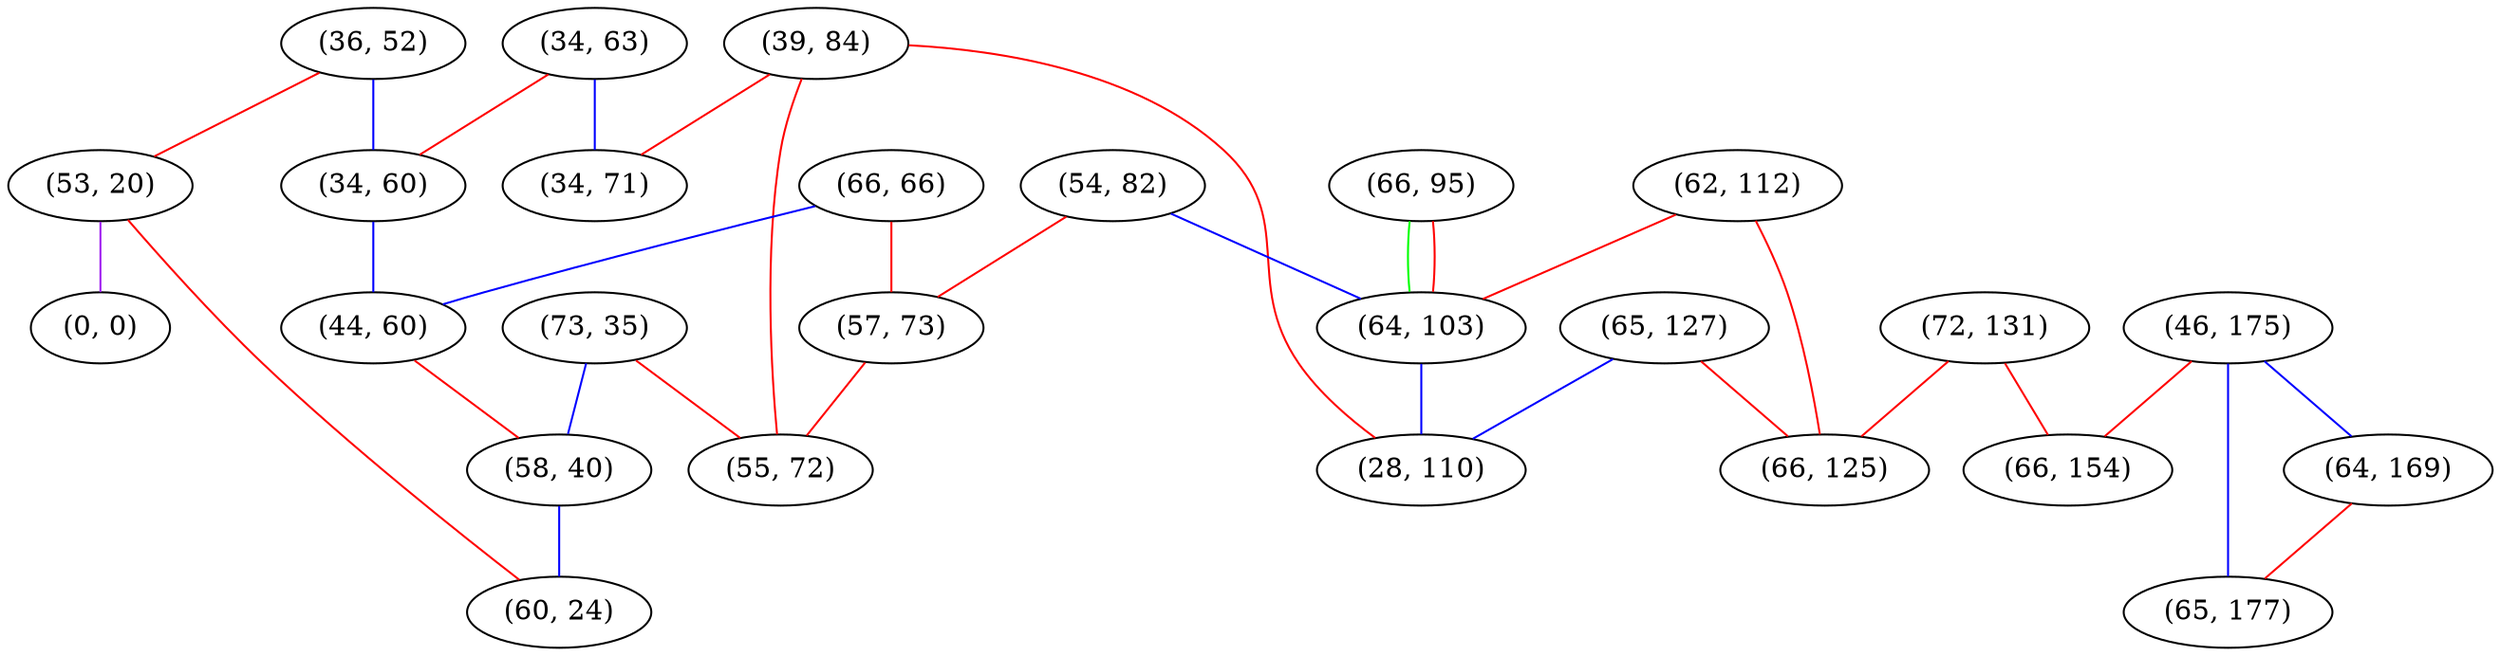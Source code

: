 graph "" {
"(39, 84)";
"(34, 63)";
"(46, 175)";
"(64, 169)";
"(36, 52)";
"(72, 131)";
"(34, 60)";
"(73, 35)";
"(65, 177)";
"(66, 66)";
"(44, 60)";
"(65, 127)";
"(34, 71)";
"(53, 20)";
"(0, 0)";
"(66, 95)";
"(54, 82)";
"(62, 112)";
"(57, 73)";
"(66, 154)";
"(66, 125)";
"(55, 72)";
"(64, 103)";
"(58, 40)";
"(28, 110)";
"(60, 24)";
"(39, 84)" -- "(34, 71)"  [color=red, key=0, weight=1];
"(39, 84)" -- "(55, 72)"  [color=red, key=0, weight=1];
"(39, 84)" -- "(28, 110)"  [color=red, key=0, weight=1];
"(34, 63)" -- "(34, 71)"  [color=blue, key=0, weight=3];
"(34, 63)" -- "(34, 60)"  [color=red, key=0, weight=1];
"(46, 175)" -- "(64, 169)"  [color=blue, key=0, weight=3];
"(46, 175)" -- "(65, 177)"  [color=blue, key=0, weight=3];
"(46, 175)" -- "(66, 154)"  [color=red, key=0, weight=1];
"(64, 169)" -- "(65, 177)"  [color=red, key=0, weight=1];
"(36, 52)" -- "(53, 20)"  [color=red, key=0, weight=1];
"(36, 52)" -- "(34, 60)"  [color=blue, key=0, weight=3];
"(72, 131)" -- "(66, 125)"  [color=red, key=0, weight=1];
"(72, 131)" -- "(66, 154)"  [color=red, key=0, weight=1];
"(34, 60)" -- "(44, 60)"  [color=blue, key=0, weight=3];
"(73, 35)" -- "(58, 40)"  [color=blue, key=0, weight=3];
"(73, 35)" -- "(55, 72)"  [color=red, key=0, weight=1];
"(66, 66)" -- "(44, 60)"  [color=blue, key=0, weight=3];
"(66, 66)" -- "(57, 73)"  [color=red, key=0, weight=1];
"(44, 60)" -- "(58, 40)"  [color=red, key=0, weight=1];
"(65, 127)" -- "(66, 125)"  [color=red, key=0, weight=1];
"(65, 127)" -- "(28, 110)"  [color=blue, key=0, weight=3];
"(53, 20)" -- "(0, 0)"  [color=purple, key=0, weight=4];
"(53, 20)" -- "(60, 24)"  [color=red, key=0, weight=1];
"(66, 95)" -- "(64, 103)"  [color=green, key=0, weight=2];
"(66, 95)" -- "(64, 103)"  [color=red, key=1, weight=1];
"(54, 82)" -- "(57, 73)"  [color=red, key=0, weight=1];
"(54, 82)" -- "(64, 103)"  [color=blue, key=0, weight=3];
"(62, 112)" -- "(66, 125)"  [color=red, key=0, weight=1];
"(62, 112)" -- "(64, 103)"  [color=red, key=0, weight=1];
"(57, 73)" -- "(55, 72)"  [color=red, key=0, weight=1];
"(64, 103)" -- "(28, 110)"  [color=blue, key=0, weight=3];
"(58, 40)" -- "(60, 24)"  [color=blue, key=0, weight=3];
}
